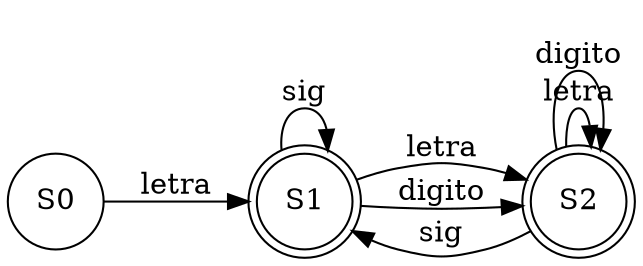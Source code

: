 digraph grafica{
rankdir=LR;
forcelabels= true;
node [shape = circle];
S0 [label = "S0"];
S1 [label = "S1", shape = doublecircle];
S2 [label = "S2", shape = doublecircle];
S0->S1[label="letra"]
S1->S2[label="letra"]
S1->S1[label="sig"]
S1->S2[label="digito"]
S2->S2[label="letra"]
S2->S1[label="sig"]
S2->S2[label="digito"]

}
